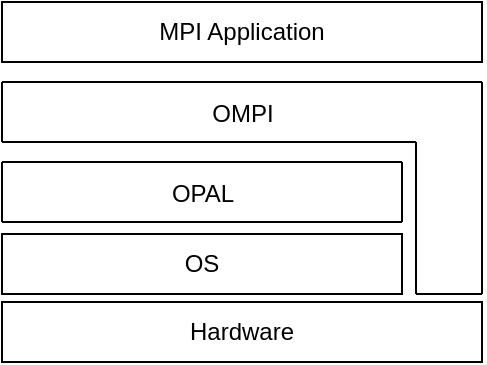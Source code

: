 <mxfile version="28.2.3">
  <diagram name="第 1 页" id="glRhAF9iYpnVIE04C43l">
    <mxGraphModel dx="679" dy="367" grid="1" gridSize="10" guides="1" tooltips="1" connect="1" arrows="1" fold="1" page="1" pageScale="1" pageWidth="2339" pageHeight="3300" math="0" shadow="0">
      <root>
        <mxCell id="0" />
        <mxCell id="1" parent="0" />
        <mxCell id="zHhdcCAoX4gUyJO60ZWm-1" value="MPI Application" style="rounded=0;whiteSpace=wrap;html=1;rotation=0;labelBackgroundColor=none;fillColor=none;" vertex="1" parent="1">
          <mxGeometry x="550" y="140" width="240" height="30" as="geometry" />
        </mxCell>
        <mxCell id="zHhdcCAoX4gUyJO60ZWm-2" value="" style="endArrow=none;html=1;rounded=0;" edge="1" parent="1">
          <mxGeometry width="50" height="50" relative="1" as="geometry">
            <mxPoint x="550" y="180" as="sourcePoint" />
            <mxPoint x="790" y="180" as="targetPoint" />
          </mxGeometry>
        </mxCell>
        <mxCell id="zHhdcCAoX4gUyJO60ZWm-3" value="" style="endArrow=none;html=1;rounded=0;" edge="1" parent="1">
          <mxGeometry width="50" height="50" relative="1" as="geometry">
            <mxPoint x="550" y="210" as="sourcePoint" />
            <mxPoint x="550" y="180" as="targetPoint" />
          </mxGeometry>
        </mxCell>
        <mxCell id="zHhdcCAoX4gUyJO60ZWm-4" value="" style="endArrow=none;html=1;rounded=0;" edge="1" parent="1">
          <mxGeometry width="50" height="50" relative="1" as="geometry">
            <mxPoint x="790" y="286" as="sourcePoint" />
            <mxPoint x="790" y="180" as="targetPoint" />
          </mxGeometry>
        </mxCell>
        <mxCell id="zHhdcCAoX4gUyJO60ZWm-5" value="" style="endArrow=none;html=1;rounded=0;" edge="1" parent="1">
          <mxGeometry width="50" height="50" relative="1" as="geometry">
            <mxPoint x="550" y="210" as="sourcePoint" />
            <mxPoint x="757" y="210" as="targetPoint" />
          </mxGeometry>
        </mxCell>
        <mxCell id="zHhdcCAoX4gUyJO60ZWm-6" value="OMPI" style="text;strokeColor=none;fillColor=none;html=1;fontSize=12;fontStyle=0;verticalAlign=middle;align=center;" vertex="1" parent="1">
          <mxGeometry x="620" y="176" width="100" height="40" as="geometry" />
        </mxCell>
        <mxCell id="zHhdcCAoX4gUyJO60ZWm-12" value="" style="endArrow=none;html=1;rounded=0;" edge="1" parent="1">
          <mxGeometry width="50" height="50" relative="1" as="geometry">
            <mxPoint x="550" y="220" as="sourcePoint" />
            <mxPoint x="750" y="220" as="targetPoint" />
          </mxGeometry>
        </mxCell>
        <mxCell id="zHhdcCAoX4gUyJO60ZWm-13" value="" style="endArrow=none;html=1;rounded=0;" edge="1" parent="1">
          <mxGeometry width="50" height="50" relative="1" as="geometry">
            <mxPoint x="550" y="250" as="sourcePoint" />
            <mxPoint x="550" y="220" as="targetPoint" />
          </mxGeometry>
        </mxCell>
        <mxCell id="zHhdcCAoX4gUyJO60ZWm-14" value="" style="endArrow=none;html=1;rounded=0;" edge="1" parent="1">
          <mxGeometry width="50" height="50" relative="1" as="geometry">
            <mxPoint x="750" y="250" as="sourcePoint" />
            <mxPoint x="750" y="220" as="targetPoint" />
          </mxGeometry>
        </mxCell>
        <mxCell id="zHhdcCAoX4gUyJO60ZWm-15" value="OPAL" style="text;strokeColor=none;fillColor=none;html=1;fontSize=12;fontStyle=0;verticalAlign=middle;align=center;" vertex="1" parent="1">
          <mxGeometry x="600" y="216" width="100" height="40" as="geometry" />
        </mxCell>
        <mxCell id="zHhdcCAoX4gUyJO60ZWm-16" value="" style="endArrow=none;html=1;rounded=0;" edge="1" parent="1">
          <mxGeometry width="50" height="50" relative="1" as="geometry">
            <mxPoint x="550" y="250" as="sourcePoint" />
            <mxPoint x="750" y="250" as="targetPoint" />
          </mxGeometry>
        </mxCell>
        <mxCell id="zHhdcCAoX4gUyJO60ZWm-20" value="" style="endArrow=none;html=1;rounded=0;" edge="1" parent="1">
          <mxGeometry width="50" height="50" relative="1" as="geometry">
            <mxPoint x="757" y="286" as="sourcePoint" />
            <mxPoint x="757" y="210" as="targetPoint" />
          </mxGeometry>
        </mxCell>
        <mxCell id="zHhdcCAoX4gUyJO60ZWm-21" value="" style="endArrow=none;html=1;rounded=0;" edge="1" parent="1">
          <mxGeometry width="50" height="50" relative="1" as="geometry">
            <mxPoint x="757" y="286" as="sourcePoint" />
            <mxPoint x="790" y="286" as="targetPoint" />
          </mxGeometry>
        </mxCell>
        <mxCell id="zHhdcCAoX4gUyJO60ZWm-22" value="Hardware" style="rounded=0;whiteSpace=wrap;html=1;rotation=0;fillColor=none;" vertex="1" parent="1">
          <mxGeometry x="550" y="290" width="240" height="30" as="geometry" />
        </mxCell>
        <mxCell id="zHhdcCAoX4gUyJO60ZWm-23" value="OS" style="rounded=0;whiteSpace=wrap;html=1;rotation=0;fillColor=none;" vertex="1" parent="1">
          <mxGeometry x="550" y="256" width="200" height="30" as="geometry" />
        </mxCell>
      </root>
    </mxGraphModel>
  </diagram>
</mxfile>
